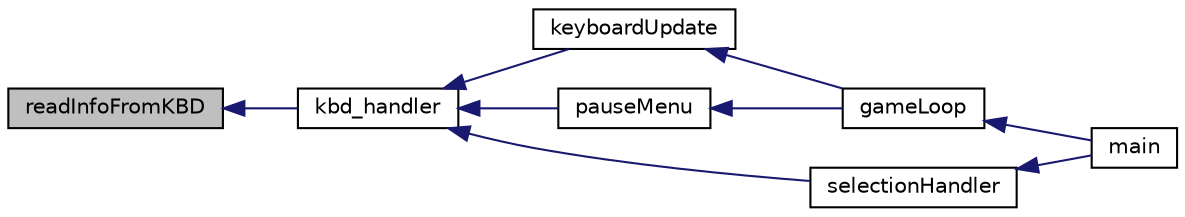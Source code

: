 digraph "readInfoFromKBD"
{
  edge [fontname="Helvetica",fontsize="10",labelfontname="Helvetica",labelfontsize="10"];
  node [fontname="Helvetica",fontsize="10",shape=record];
  rankdir="LR";
  Node20 [label="readInfoFromKBD",height=0.2,width=0.4,color="black", fillcolor="grey75", style="filled", fontcolor="black"];
  Node20 -> Node21 [dir="back",color="midnightblue",fontsize="10",style="solid",fontname="Helvetica"];
  Node21 [label="kbd_handler",height=0.2,width=0.4,color="black", fillcolor="white", style="filled",URL="$group__kbd.html#ga3c70a049a956e2b3289ae75492aef574",tooltip="Reads information from keyboard controller. "];
  Node21 -> Node22 [dir="back",color="midnightblue",fontsize="10",style="solid",fontname="Helvetica"];
  Node22 [label="keyboardUpdate",height=0.2,width=0.4,color="black", fillcolor="white", style="filled",URL="$group___bow.html#gaa13cebcbe2531a9d4449bca30396dc85",tooltip="Handles all events related to keyboard inputs. "];
  Node22 -> Node23 [dir="back",color="midnightblue",fontsize="10",style="solid",fontname="Helvetica"];
  Node23 [label="gameLoop",height=0.2,width=0.4,color="black", fillcolor="white", style="filled",URL="$group___bow.html#gae3fcb6ab83836a82d8ab58a853667cba",tooltip="Main function for the game. Controls all interrupts of the peripherals and calls auxiliary functions..."];
  Node23 -> Node24 [dir="back",color="midnightblue",fontsize="10",style="solid",fontname="Helvetica"];
  Node24 [label="main",height=0.2,width=0.4,color="black", fillcolor="white", style="filled",URL="$main_8c.html#ae66f6b31b5ad750f1fe042a706a4e3d4"];
  Node21 -> Node25 [dir="back",color="midnightblue",fontsize="10",style="solid",fontname="Helvetica"];
  Node25 [label="selectionHandler",height=0.2,width=0.4,color="black", fillcolor="white", style="filled",URL="$group___menu.html#ga2c4c4891001199cf42c066c2b2eab521",tooltip="Handles the main menu options. "];
  Node25 -> Node24 [dir="back",color="midnightblue",fontsize="10",style="solid",fontname="Helvetica"];
  Node21 -> Node26 [dir="back",color="midnightblue",fontsize="10",style="solid",fontname="Helvetica"];
  Node26 [label="pauseMenu",height=0.2,width=0.4,color="black", fillcolor="white", style="filled",URL="$group___menu.html#ga6256ad5a883392425d4ffbb78f5cb369",tooltip="Handles the pause menu options. "];
  Node26 -> Node23 [dir="back",color="midnightblue",fontsize="10",style="solid",fontname="Helvetica"];
}
